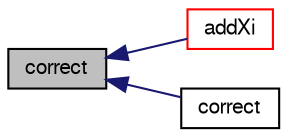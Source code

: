 digraph "correct"
{
  bgcolor="transparent";
  edge [fontname="FreeSans",fontsize="10",labelfontname="FreeSans",labelfontsize="10"];
  node [fontname="FreeSans",fontsize="10",shape=record];
  rankdir="LR";
  Node21 [label="correct",height=0.2,width=0.4,color="black", fillcolor="grey75", style="filled", fontcolor="black"];
  Node21 -> Node22 [dir="back",color="midnightblue",fontsize="10",style="solid",fontname="FreeSans"];
  Node22 [label="addXi",height=0.2,width=0.4,color="red",URL="$a31882.html#ac9b91d59e80cad0f5a163a00b7a01a8f",tooltip="Add Xi to the multivariateSurfaceInterpolationScheme table. "];
  Node21 -> Node24 [dir="back",color="midnightblue",fontsize="10",style="solid",fontname="FreeSans"];
  Node24 [label="correct",height=0.2,width=0.4,color="black",URL="$a31882.html#a5571e54edb593e279720e58fe719f1ce",tooltip="Correct the flame-wrinking Xi using the given convection scheme. "];
}
